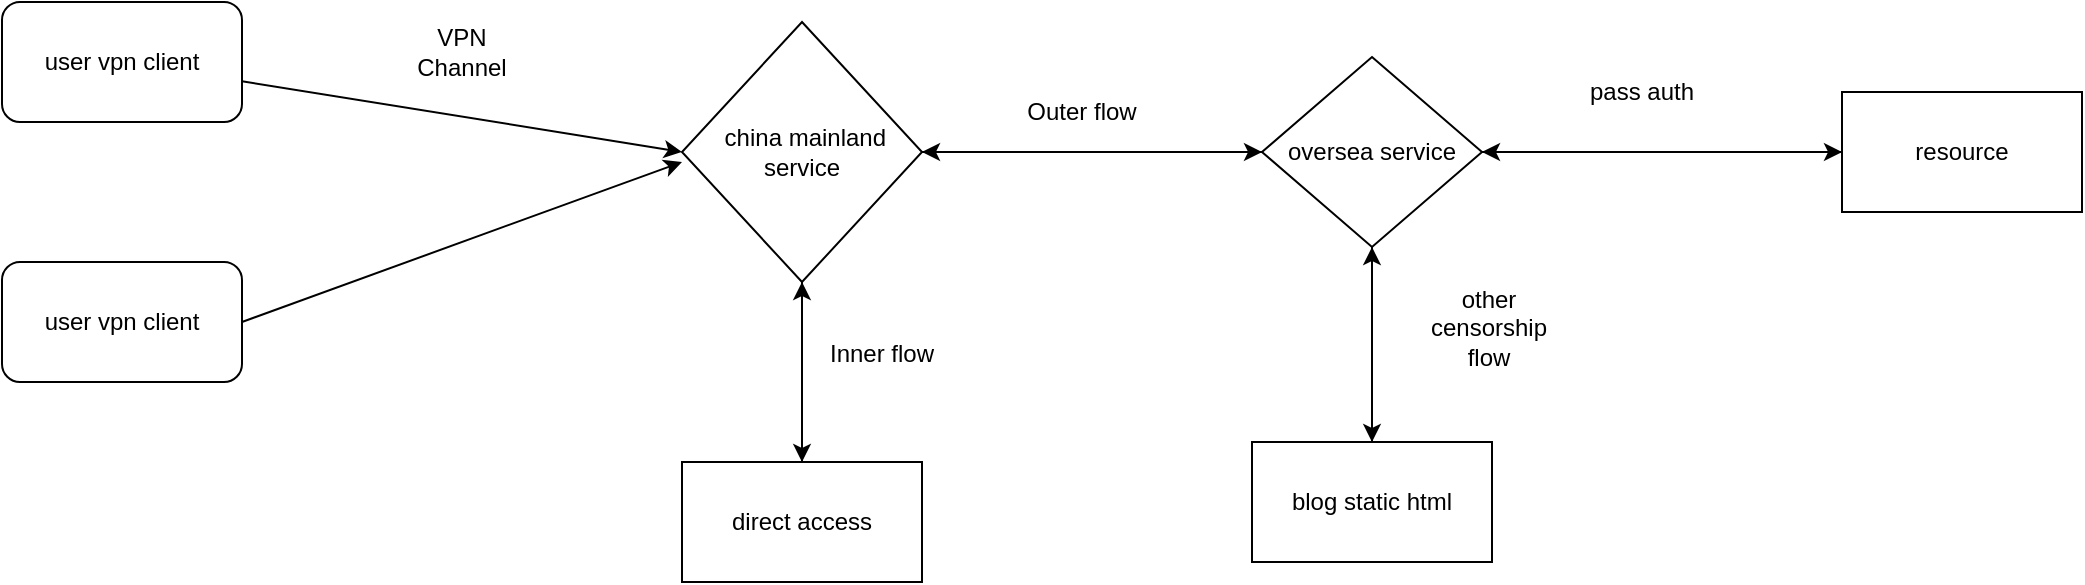 <mxfile version="24.7.6">
  <diagram name="Page-1" id="e3a06f82-3646-2815-327d-82caf3d4e204">
    <mxGraphModel dx="1080" dy="685" grid="1" gridSize="10" guides="1" tooltips="1" connect="1" arrows="1" fold="1" page="1" pageScale="1.5" pageWidth="1169" pageHeight="826" background="none" math="0" shadow="0">
      <root>
        <mxCell id="0" style=";html=1;" />
        <mxCell id="1" style=";html=1;" parent="0" />
        <mxCell id="tJAOBsKrG57pNrItpGiq-8" style="rounded=0;orthogonalLoop=1;jettySize=auto;html=1;entryX=0;entryY=0.5;entryDx=0;entryDy=0;" edge="1" parent="1" source="tJAOBsKrG57pNrItpGiq-2" target="tJAOBsKrG57pNrItpGiq-4">
          <mxGeometry relative="1" as="geometry" />
        </mxCell>
        <mxCell id="tJAOBsKrG57pNrItpGiq-2" value="user vpn client" style="rounded=1;whiteSpace=wrap;html=1;" vertex="1" parent="1">
          <mxGeometry x="140" y="150" width="120" height="60" as="geometry" />
        </mxCell>
        <mxCell id="tJAOBsKrG57pNrItpGiq-9" style="rounded=0;orthogonalLoop=1;jettySize=auto;html=1;exitX=1;exitY=0.5;exitDx=0;exitDy=0;" edge="1" parent="1" source="tJAOBsKrG57pNrItpGiq-3">
          <mxGeometry relative="1" as="geometry">
            <mxPoint x="480" y="230" as="targetPoint" />
          </mxGeometry>
        </mxCell>
        <mxCell id="tJAOBsKrG57pNrItpGiq-3" value="user vpn client" style="rounded=1;whiteSpace=wrap;html=1;" vertex="1" parent="1">
          <mxGeometry x="140" y="280" width="120" height="60" as="geometry" />
        </mxCell>
        <mxCell id="tJAOBsKrG57pNrItpGiq-6" value="" style="edgeStyle=orthogonalEdgeStyle;rounded=0;orthogonalLoop=1;jettySize=auto;html=1;" edge="1" parent="1" source="tJAOBsKrG57pNrItpGiq-4" target="tJAOBsKrG57pNrItpGiq-5">
          <mxGeometry relative="1" as="geometry" />
        </mxCell>
        <mxCell id="tJAOBsKrG57pNrItpGiq-11" style="edgeStyle=orthogonalEdgeStyle;rounded=0;orthogonalLoop=1;jettySize=auto;html=1;" edge="1" parent="1" source="tJAOBsKrG57pNrItpGiq-4">
          <mxGeometry relative="1" as="geometry">
            <mxPoint x="770" y="225" as="targetPoint" />
          </mxGeometry>
        </mxCell>
        <mxCell id="tJAOBsKrG57pNrItpGiq-4" value="&amp;nbsp;china mainland service" style="rhombus;whiteSpace=wrap;html=1;" vertex="1" parent="1">
          <mxGeometry x="480" y="160" width="120" height="130" as="geometry" />
        </mxCell>
        <mxCell id="tJAOBsKrG57pNrItpGiq-26" style="edgeStyle=orthogonalEdgeStyle;rounded=0;orthogonalLoop=1;jettySize=auto;html=1;" edge="1" parent="1" source="tJAOBsKrG57pNrItpGiq-5">
          <mxGeometry relative="1" as="geometry">
            <mxPoint x="540" y="290" as="targetPoint" />
          </mxGeometry>
        </mxCell>
        <mxCell id="tJAOBsKrG57pNrItpGiq-5" value="direct access" style="whiteSpace=wrap;html=1;" vertex="1" parent="1">
          <mxGeometry x="480" y="380" width="120" height="60" as="geometry" />
        </mxCell>
        <mxCell id="tJAOBsKrG57pNrItpGiq-7" value="Inner flow" style="text;html=1;align=center;verticalAlign=middle;whiteSpace=wrap;rounded=0;" vertex="1" parent="1">
          <mxGeometry x="550" y="311" width="60" height="30" as="geometry" />
        </mxCell>
        <mxCell id="tJAOBsKrG57pNrItpGiq-10" value="VPN Channel" style="text;html=1;align=center;verticalAlign=middle;whiteSpace=wrap;rounded=0;" vertex="1" parent="1">
          <mxGeometry x="340" y="160" width="60" height="30" as="geometry" />
        </mxCell>
        <mxCell id="tJAOBsKrG57pNrItpGiq-15" value="" style="edgeStyle=orthogonalEdgeStyle;rounded=0;orthogonalLoop=1;jettySize=auto;html=1;" edge="1" parent="1" source="tJAOBsKrG57pNrItpGiq-12" target="tJAOBsKrG57pNrItpGiq-14">
          <mxGeometry relative="1" as="geometry" />
        </mxCell>
        <mxCell id="tJAOBsKrG57pNrItpGiq-17" value="" style="edgeStyle=orthogonalEdgeStyle;rounded=0;orthogonalLoop=1;jettySize=auto;html=1;" edge="1" parent="1" source="tJAOBsKrG57pNrItpGiq-12" target="tJAOBsKrG57pNrItpGiq-16">
          <mxGeometry relative="1" as="geometry" />
        </mxCell>
        <mxCell id="tJAOBsKrG57pNrItpGiq-25" style="edgeStyle=orthogonalEdgeStyle;rounded=0;orthogonalLoop=1;jettySize=auto;html=1;entryX=1;entryY=0.5;entryDx=0;entryDy=0;" edge="1" parent="1" source="tJAOBsKrG57pNrItpGiq-12" target="tJAOBsKrG57pNrItpGiq-4">
          <mxGeometry relative="1" as="geometry" />
        </mxCell>
        <mxCell id="tJAOBsKrG57pNrItpGiq-12" value="oversea service" style="rhombus;whiteSpace=wrap;html=1;" vertex="1" parent="1">
          <mxGeometry x="770" y="177.5" width="110" height="95" as="geometry" />
        </mxCell>
        <mxCell id="tJAOBsKrG57pNrItpGiq-13" value="Outer flow" style="text;html=1;align=center;verticalAlign=middle;whiteSpace=wrap;rounded=0;" vertex="1" parent="1">
          <mxGeometry x="650" y="190" width="60" height="30" as="geometry" />
        </mxCell>
        <mxCell id="tJAOBsKrG57pNrItpGiq-24" style="edgeStyle=orthogonalEdgeStyle;rounded=0;orthogonalLoop=1;jettySize=auto;html=1;entryX=0.5;entryY=1;entryDx=0;entryDy=0;" edge="1" parent="1" source="tJAOBsKrG57pNrItpGiq-14" target="tJAOBsKrG57pNrItpGiq-12">
          <mxGeometry relative="1" as="geometry" />
        </mxCell>
        <mxCell id="tJAOBsKrG57pNrItpGiq-14" value="blog static html" style="whiteSpace=wrap;html=1;" vertex="1" parent="1">
          <mxGeometry x="765" y="370" width="120" height="60" as="geometry" />
        </mxCell>
        <mxCell id="tJAOBsKrG57pNrItpGiq-19" style="edgeStyle=orthogonalEdgeStyle;rounded=0;orthogonalLoop=1;jettySize=auto;html=1;" edge="1" parent="1" source="tJAOBsKrG57pNrItpGiq-16" target="tJAOBsKrG57pNrItpGiq-12">
          <mxGeometry relative="1" as="geometry" />
        </mxCell>
        <mxCell id="tJAOBsKrG57pNrItpGiq-16" value="resource" style="whiteSpace=wrap;html=1;" vertex="1" parent="1">
          <mxGeometry x="1060" y="195" width="120" height="60" as="geometry" />
        </mxCell>
        <mxCell id="tJAOBsKrG57pNrItpGiq-20" value="other censorship flow" style="text;html=1;align=center;verticalAlign=middle;whiteSpace=wrap;rounded=0;" vertex="1" parent="1">
          <mxGeometry x="847" y="295" width="73" height="35" as="geometry" />
        </mxCell>
        <mxCell id="tJAOBsKrG57pNrItpGiq-22" value="pass auth" style="text;html=1;align=center;verticalAlign=middle;whiteSpace=wrap;rounded=0;" vertex="1" parent="1">
          <mxGeometry x="930" y="180" width="60" height="30" as="geometry" />
        </mxCell>
      </root>
    </mxGraphModel>
  </diagram>
</mxfile>
